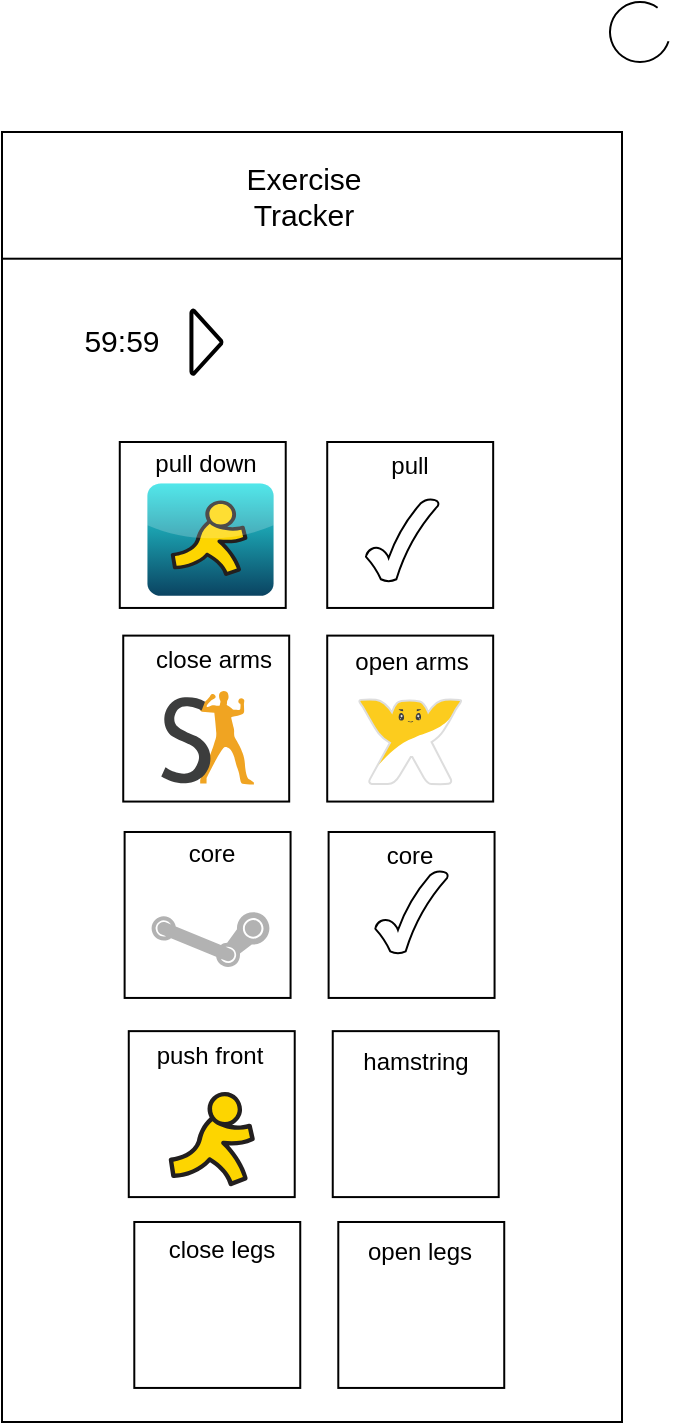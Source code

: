 <mxfile>
    <diagram id="eUi_ylvvrMZlD-ysLF89" name="Page-1">
        <mxGraphModel dx="1386" dy="1955" grid="1" gridSize="10" guides="1" tooltips="1" connect="1" arrows="1" fold="1" page="1" pageScale="1" pageWidth="827" pageHeight="1169" math="0" shadow="0">
            <root>
                <mxCell id="0"/>
                <mxCell id="1" parent="0"/>
                <mxCell id="12" value="" style="verticalLabelPosition=bottom;verticalAlign=top;html=1;shape=mxgraph.basic.arc;startAngle=0.3;endAngle=0.1;fontSize=15;allowArrows=1;shadow=0;" parent="1" vertex="1">
                    <mxGeometry x="384" y="-40" width="30" height="30" as="geometry"/>
                </mxCell>
                <mxCell id="33" value="pull down" style="text;html=1;strokeColor=none;fillColor=none;align=center;verticalAlign=middle;whiteSpace=wrap;rounded=0;" vertex="1" parent="1">
                    <mxGeometry x="251.11" y="179.35" width="60" height="30" as="geometry"/>
                </mxCell>
                <mxCell id="36" value="&lt;span style=&quot;color: rgb(25, 25, 25); font-family: Arial, Helvetica, Veranda, sans-serif; font-size: 16px; text-align: left; background-color: rgb(255, 255, 255);&quot;&gt;core (abdominal, and back)&lt;/span&gt;" style="text;html=1;strokeColor=none;fillColor=none;align=center;verticalAlign=middle;whiteSpace=wrap;rounded=0;" vertex="1" parent="1">
                    <mxGeometry x="253.64" y="394.36" width="60" height="30" as="geometry"/>
                </mxCell>
                <mxCell id="2" value="" style="rounded=0;whiteSpace=wrap;html=1;" parent="1" vertex="1">
                    <mxGeometry x="80" y="25" width="310" height="645" as="geometry"/>
                </mxCell>
                <mxCell id="4" value="" style="rounded=0;whiteSpace=wrap;html=1;" parent="1" vertex="1">
                    <mxGeometry x="80" y="25" width="310" height="63.348" as="geometry"/>
                </mxCell>
                <mxCell id="5" value="Exercise Tracker" style="text;html=1;strokeColor=none;fillColor=none;align=center;verticalAlign=middle;whiteSpace=wrap;rounded=0;fontSize=15;" parent="1" vertex="1">
                    <mxGeometry x="174.722" y="39.397" width="111.944" height="34.554" as="geometry"/>
                </mxCell>
                <mxCell id="10" value="59:59" style="text;html=1;strokeColor=none;fillColor=none;align=center;verticalAlign=middle;whiteSpace=wrap;rounded=0;fontSize=15;" parent="1" vertex="1">
                    <mxGeometry x="114.444" y="111.384" width="51.667" height="34.554" as="geometry"/>
                </mxCell>
                <mxCell id="11" value="" style="strokeWidth=2;html=1;shape=mxgraph.flowchart.merge_or_storage;whiteSpace=wrap;fontSize=15;direction=south;flipH=1;" parent="1" vertex="1">
                    <mxGeometry x="174.722" y="114.263" width="15.069" height="31.674" as="geometry"/>
                </mxCell>
                <mxCell id="9" value="" style="whiteSpace=wrap;html=1;aspect=fixed;fontSize=15;" parent="1" vertex="1">
                    <mxGeometry x="138.89" y="180" width="82.975" height="82.975" as="geometry"/>
                </mxCell>
                <mxCell id="14" value="" style="dashed=0;outlineConnect=0;html=1;align=center;labelPosition=center;verticalLabelPosition=bottom;verticalAlign=top;shape=mxgraph.webicons.aim;fillColor=#27E1E5;gradientColor=#0A4361;shadow=0;sketch=0;fontSize=15;" parent="1" vertex="1">
                    <mxGeometry x="152.719" y="200.744" width="63.063" height="56.148" as="geometry"/>
                </mxCell>
                <mxCell id="15" value="" style="whiteSpace=wrap;html=1;aspect=fixed;fontSize=15;" parent="1" vertex="1">
                    <mxGeometry x="242.611" y="180" width="82.975" height="82.975" as="geometry"/>
                </mxCell>
                <mxCell id="16" value="" style="verticalLabelPosition=bottom;verticalAlign=top;html=1;shape=mxgraph.basic.tick;shadow=0;sketch=0;fontSize=15;" parent="1" vertex="1">
                    <mxGeometry x="261.973" y="208.351" width="36.302" height="41.489" as="geometry"/>
                </mxCell>
                <mxCell id="17" value="" style="whiteSpace=wrap;html=1;aspect=fixed;fontSize=15;" parent="1" vertex="1">
                    <mxGeometry x="140.619" y="276.807" width="82.975" height="82.975" as="geometry"/>
                </mxCell>
                <mxCell id="18" value="" style="whiteSpace=wrap;html=1;aspect=fixed;fontSize=15;" parent="1" vertex="1">
                    <mxGeometry x="242.611" y="276.807" width="82.975" height="82.975" as="geometry"/>
                </mxCell>
                <mxCell id="19" value="" style="whiteSpace=wrap;html=1;aspect=fixed;fontSize=15;" parent="1" vertex="1">
                    <mxGeometry x="141.31" y="374.996" width="82.975" height="82.975" as="geometry"/>
                </mxCell>
                <mxCell id="20" value="" style="whiteSpace=wrap;html=1;aspect=fixed;fontSize=15;" parent="1" vertex="1">
                    <mxGeometry x="243.303" y="374.996" width="82.975" height="82.975" as="geometry"/>
                </mxCell>
                <mxCell id="21" value="" style="whiteSpace=wrap;html=1;aspect=fixed;fontSize=15;" parent="1" vertex="1">
                    <mxGeometry x="143.385" y="474.569" width="82.975" height="82.975" as="geometry"/>
                </mxCell>
                <mxCell id="22" value="" style="whiteSpace=wrap;html=1;aspect=fixed;fontSize=15;" parent="1" vertex="1">
                    <mxGeometry x="245.377" y="474.569" width="82.975" height="82.975" as="geometry"/>
                </mxCell>
                <mxCell id="23" value="" style="whiteSpace=wrap;html=1;aspect=fixed;fontSize=15;" parent="1" vertex="1">
                    <mxGeometry x="146.15" y="569.993" width="82.975" height="82.975" as="geometry"/>
                </mxCell>
                <mxCell id="24" value="" style="whiteSpace=wrap;html=1;aspect=fixed;fontSize=15;" parent="1" vertex="1">
                    <mxGeometry x="248.143" y="569.993" width="82.975" height="82.975" as="geometry"/>
                </mxCell>
                <mxCell id="25" value="" style="dashed=0;outlineConnect=0;html=1;align=center;labelPosition=center;verticalLabelPosition=bottom;verticalAlign=top;shape=mxgraph.weblogos.stumpedia;shadow=0;sketch=0;fontSize=15;" parent="1" vertex="1">
                    <mxGeometry x="159.634" y="304.466" width="46.329" height="46.744" as="geometry"/>
                </mxCell>
                <mxCell id="26" value="" style="dashed=0;outlineConnect=0;html=1;align=center;labelPosition=center;verticalLabelPosition=bottom;verticalAlign=top;shape=mxgraph.weblogos.wix;strokeColor=#dddddd;shadow=0;sketch=0;fontSize=15;" parent="1" vertex="1">
                    <mxGeometry x="258.515" y="308.615" width="51.169" height="42.595" as="geometry"/>
                </mxCell>
                <mxCell id="27" value="" style="dashed=0;outlineConnect=0;html=1;align=center;labelPosition=center;verticalLabelPosition=bottom;verticalAlign=top;shape=mxgraph.weblogos.steam;fillColor=#695D5D;gradientColor=#100E0E;shadow=0;sketch=0;fontSize=15;" parent="1" vertex="1">
                    <mxGeometry x="154.794" y="415.102" width="58.914" height="27.382" as="geometry"/>
                </mxCell>
                <mxCell id="28" value="" style="verticalLabelPosition=bottom;verticalAlign=top;html=1;shape=mxgraph.basic.tick;shadow=0;sketch=0;fontSize=15;" parent="1" vertex="1">
                    <mxGeometry x="266.64" y="394.358" width="36.302" height="41.489" as="geometry"/>
                </mxCell>
                <mxCell id="29" value="" style="dashed=0;outlineConnect=0;html=1;align=center;labelPosition=center;verticalLabelPosition=bottom;verticalAlign=top;shape=mxgraph.weblogos.aim;shadow=0;sketch=0;fontSize=15;" parent="1" vertex="1">
                    <mxGeometry x="163.299" y="504.994" width="43.148" height="47.297" as="geometry"/>
                </mxCell>
                <mxCell id="32" value="pull down" style="text;html=1;strokeColor=none;fillColor=none;align=center;verticalAlign=middle;whiteSpace=wrap;rounded=0;" vertex="1" parent="1">
                    <mxGeometry x="152.11" y="176.35" width="60" height="30" as="geometry"/>
                </mxCell>
                <mxCell id="34" value="hamstring" style="text;html=1;strokeColor=none;fillColor=none;align=center;verticalAlign=middle;whiteSpace=wrap;rounded=0;" vertex="1" parent="1">
                    <mxGeometry x="256.86" y="474.57" width="60" height="30" as="geometry"/>
                </mxCell>
                <mxCell id="37" value="pull" style="text;html=1;strokeColor=none;fillColor=none;align=center;verticalAlign=middle;whiteSpace=wrap;rounded=0;" vertex="1" parent="1">
                    <mxGeometry x="254.11" y="177.35" width="60" height="30" as="geometry"/>
                </mxCell>
                <mxCell id="38" value="close arms" style="text;html=1;strokeColor=none;fillColor=none;align=center;verticalAlign=middle;whiteSpace=wrap;rounded=0;" vertex="1" parent="1">
                    <mxGeometry x="155.78" y="274.47" width="60" height="30" as="geometry"/>
                </mxCell>
                <mxCell id="39" value="open arms" style="text;html=1;strokeColor=none;fillColor=none;align=center;verticalAlign=middle;whiteSpace=wrap;rounded=0;" vertex="1" parent="1">
                    <mxGeometry x="254.78" y="275.47" width="60" height="30" as="geometry"/>
                </mxCell>
                <mxCell id="40" value="core" style="text;html=1;strokeColor=none;fillColor=none;align=center;verticalAlign=middle;whiteSpace=wrap;rounded=0;" vertex="1" parent="1">
                    <mxGeometry x="154.87" y="371" width="60" height="30" as="geometry"/>
                </mxCell>
                <mxCell id="41" value="push front" style="text;html=1;strokeColor=none;fillColor=none;align=center;verticalAlign=middle;whiteSpace=wrap;rounded=0;" vertex="1" parent="1">
                    <mxGeometry x="153.87" y="472" width="60" height="30" as="geometry"/>
                </mxCell>
                <mxCell id="42" value="core" style="text;html=1;strokeColor=none;fillColor=none;align=center;verticalAlign=middle;whiteSpace=wrap;rounded=0;" vertex="1" parent="1">
                    <mxGeometry x="254.1" y="371" width="60" height="31" as="geometry"/>
                </mxCell>
                <mxCell id="43" value="close legs" style="text;html=1;strokeColor=none;fillColor=none;align=center;verticalAlign=middle;whiteSpace=wrap;rounded=0;" vertex="1" parent="1">
                    <mxGeometry x="159.63" y="569" width="60" height="30" as="geometry"/>
                </mxCell>
                <mxCell id="44" value="open legs" style="text;html=1;strokeColor=none;fillColor=none;align=center;verticalAlign=middle;whiteSpace=wrap;rounded=0;" vertex="1" parent="1">
                    <mxGeometry x="258.63" y="570" width="60" height="30" as="geometry"/>
                </mxCell>
            </root>
        </mxGraphModel>
    </diagram>
</mxfile>